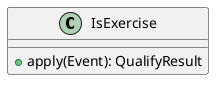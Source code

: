 @startuml

    class IsExercise [[IsExercise.html]] {
        +apply(Event): QualifyResult
    }

@enduml
